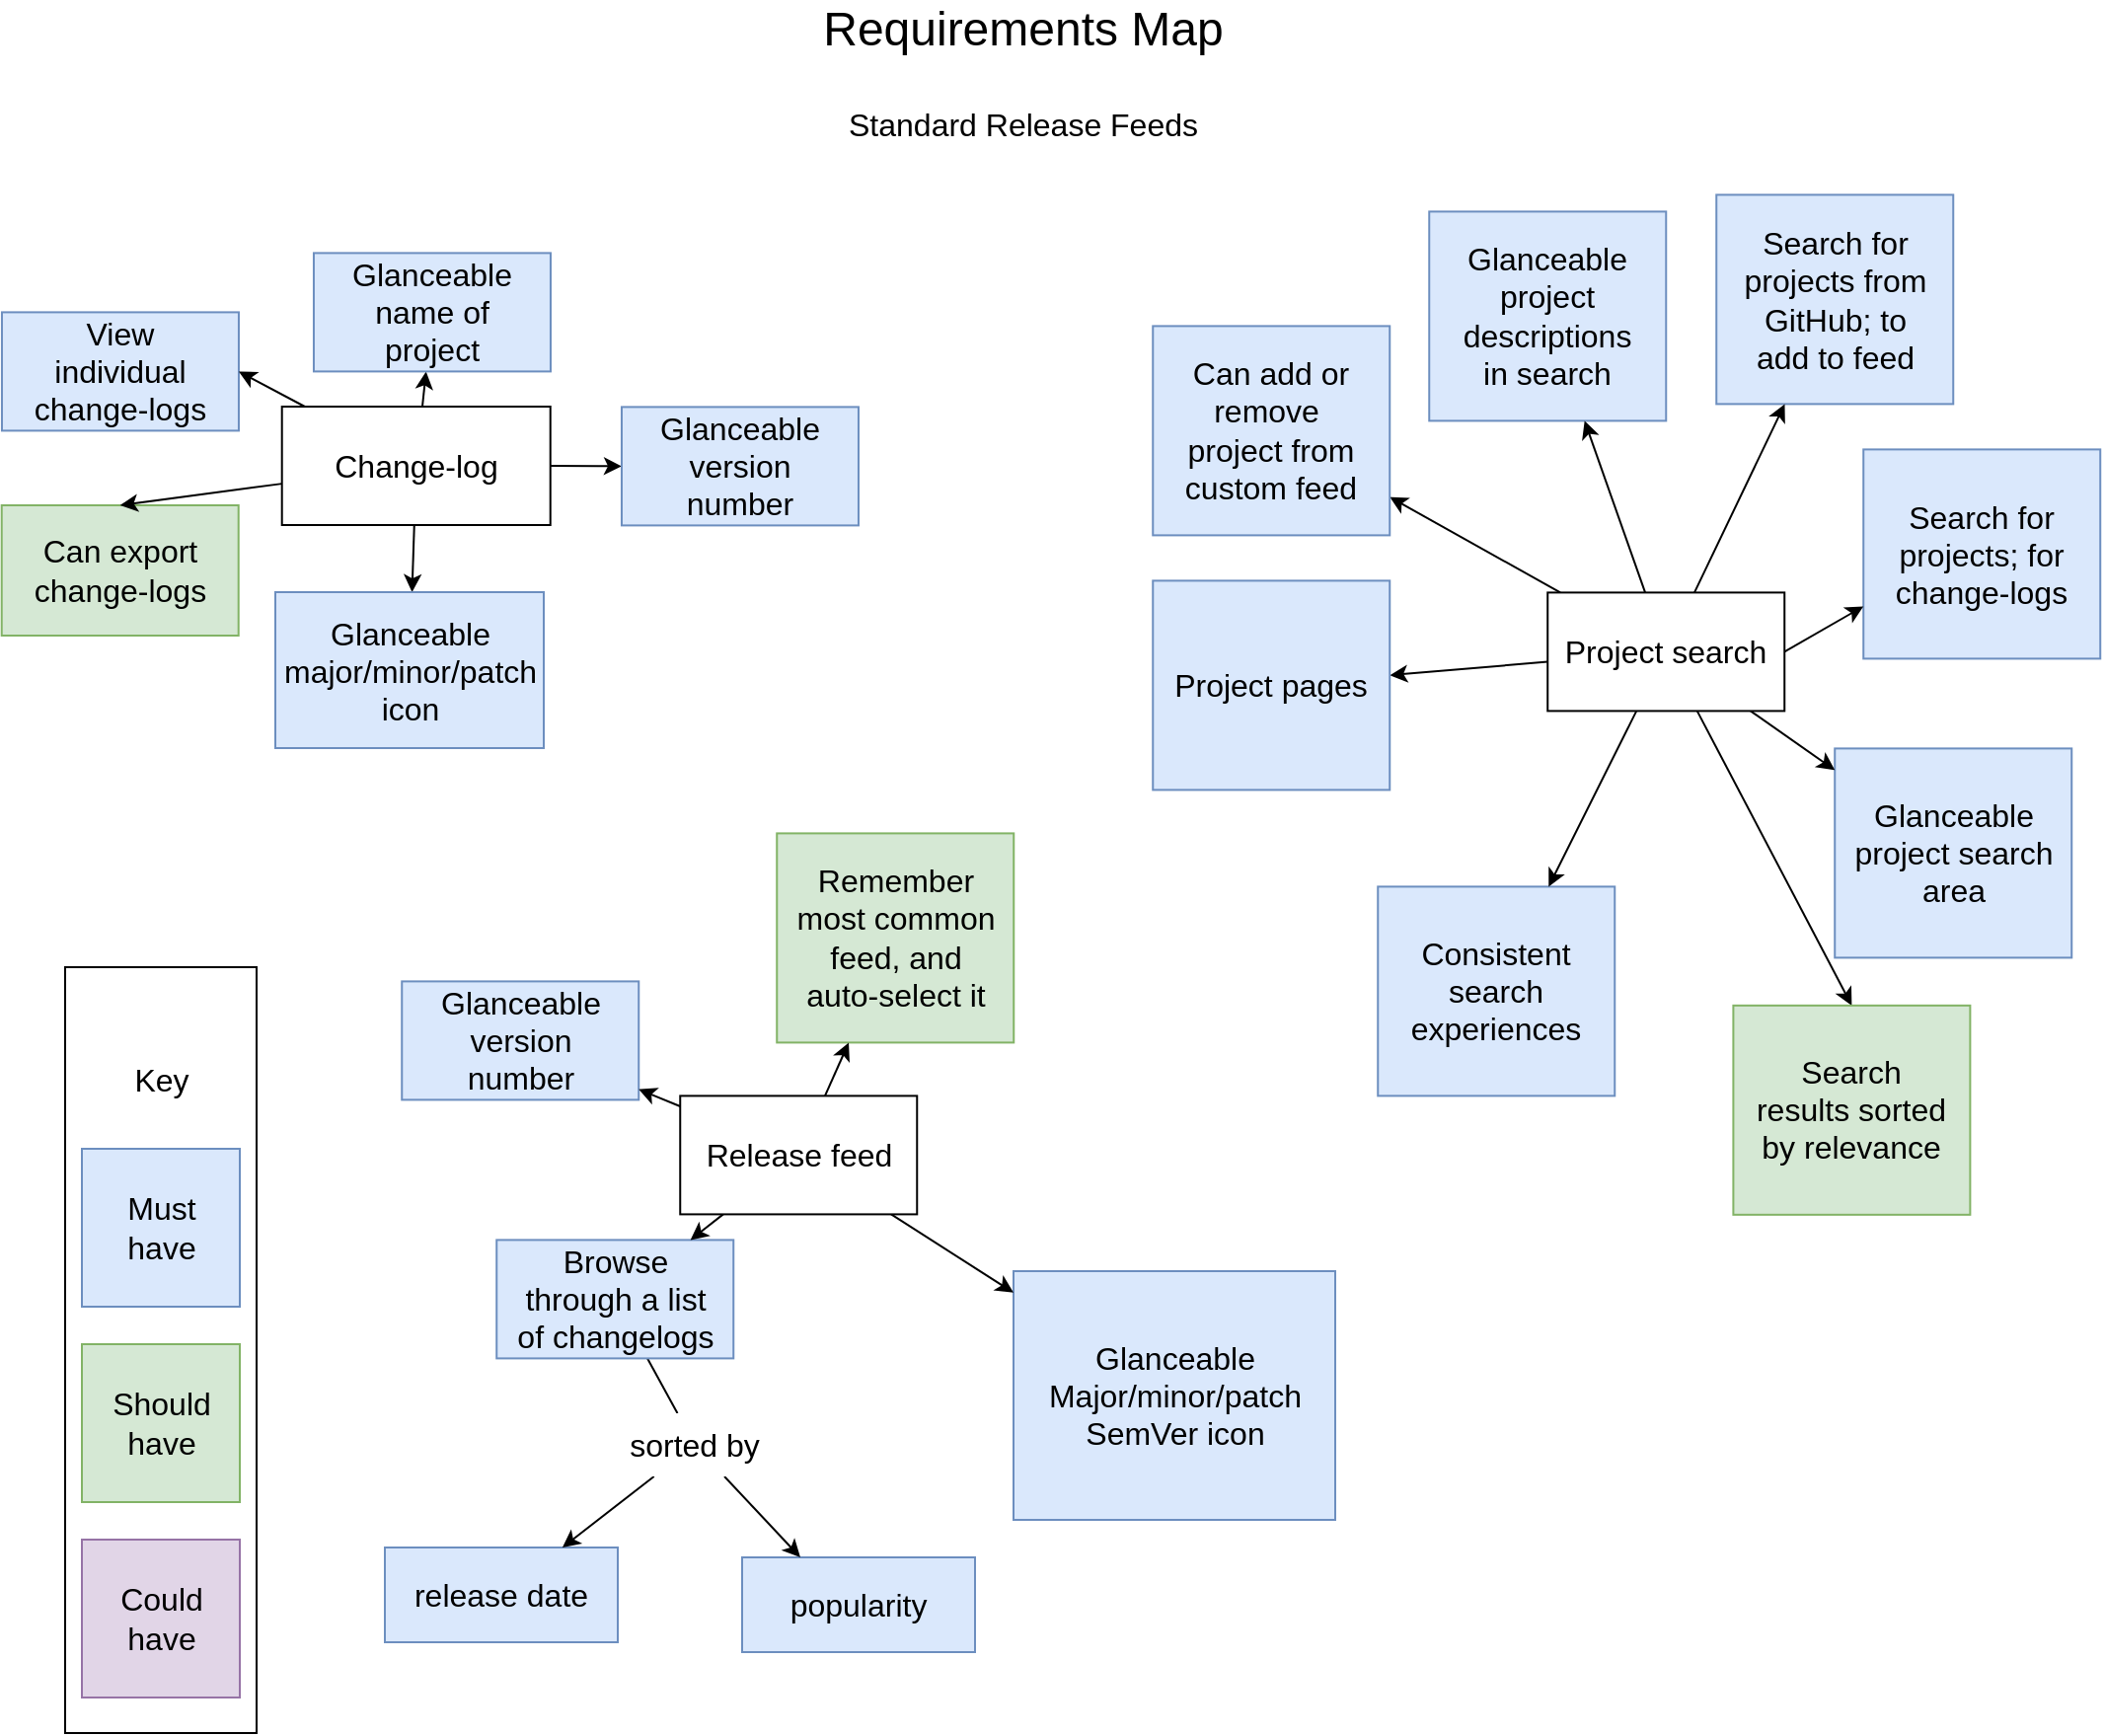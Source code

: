 <mxfile version="10.7.5" type="device"><diagram id="JNa-OlNJ0qSAEpUk4nU0" name="Page-1"><mxGraphModel dx="1394" dy="793" grid="0" gridSize="10" guides="1" tooltips="1" connect="1" arrows="1" fold="1" page="1" pageScale="1" pageWidth="1100" pageHeight="1100" math="0" shadow="0"><root><mxCell id="TikGv-RzV63eelibWdv8-0"/><mxCell id="TikGv-RzV63eelibWdv8-1" parent="TikGv-RzV63eelibWdv8-0"/><mxCell id="y2kAnm8hBjLRtrkn4l4g-5" style="edgeStyle=none;rounded=0;orthogonalLoop=1;jettySize=auto;html=1;fontSize=16;endArrow=none;endFill=0;" edge="1" parent="TikGv-RzV63eelibWdv8-1" source="dQTFR1FZ4rhJ_09M9znk-4" target="y2kAnm8hBjLRtrkn4l4g-4"><mxGeometry relative="1" as="geometry"/></mxCell><mxCell id="dQTFR1FZ4rhJ_09M9znk-4" value="Browse through a list of changelogs" style="rounded=0;whiteSpace=wrap;html=1;fontSize=16;fillColor=#dae8fc;strokeColor=#6c8ebf;spacing=10;" parent="TikGv-RzV63eelibWdv8-1" vertex="1"><mxGeometry x="275.625" y="687.2" width="120" height="60" as="geometry"/></mxCell><mxCell id="dQTFR1FZ4rhJ_09M9znk-5" value="Glanceable version number" style="rounded=0;whiteSpace=wrap;html=1;fontSize=16;fillColor=#dae8fc;strokeColor=#6c8ebf;spacing=10;" parent="TikGv-RzV63eelibWdv8-1" vertex="1"><mxGeometry x="227.625" y="556.2" width="120" height="60" as="geometry"/></mxCell><mxCell id="dQTFR1FZ4rhJ_09M9znk-26" value="Glanceable Major/minor/patch SemVer icon" style="rounded=0;whiteSpace=wrap;html=1;fontSize=16;fillColor=#dae8fc;strokeColor=#6c8ebf;spacing=10;" parent="TikGv-RzV63eelibWdv8-1" vertex="1"><mxGeometry x="537.5" y="703" width="163" height="126" as="geometry"/></mxCell><mxCell id="dQTFR1FZ4rhJ_09M9znk-29" value="Search for projects from GitHub; to add to feed" style="rounded=0;whiteSpace=wrap;html=1;fontSize=16;fillColor=#dae8fc;strokeColor=#6c8ebf;spacing=10;" parent="TikGv-RzV63eelibWdv8-1" vertex="1"><mxGeometry x="893.625" y="157.7" width="120" height="106" as="geometry"/></mxCell><mxCell id="dQTFR1FZ4rhJ_09M9znk-30" value="Glanceable project descriptions in search" style="rounded=0;whiteSpace=wrap;html=1;fontSize=16;fillColor=#dae8fc;strokeColor=#6c8ebf;spacing=10;" parent="TikGv-RzV63eelibWdv8-1" vertex="1"><mxGeometry x="748.125" y="166.2" width="120" height="106" as="geometry"/></mxCell><mxCell id="dQTFR1FZ4rhJ_09M9znk-33" value="Remember most common feed, and auto-select it" style="rounded=0;whiteSpace=wrap;html=1;fontSize=16;fillColor=#d5e8d4;strokeColor=#82b366;spacing=10;" parent="TikGv-RzV63eelibWdv8-1" vertex="1"><mxGeometry x="417.625" y="481.2" width="120" height="106" as="geometry"/></mxCell><mxCell id="dQTFR1FZ4rhJ_09M9znk-34" value="" style="rounded=0;whiteSpace=wrap;html=1;fontSize=16;" parent="TikGv-RzV63eelibWdv8-1" vertex="1"><mxGeometry x="57" y="549" width="97" height="388" as="geometry"/></mxCell><mxCell id="dQTFR1FZ4rhJ_09M9znk-35" value="Key" style="text;html=1;strokeColor=none;fillColor=none;align=center;verticalAlign=middle;whiteSpace=wrap;rounded=0;fontSize=16;" parent="TikGv-RzV63eelibWdv8-1" vertex="1"><mxGeometry x="85.5" y="596" width="40" height="20" as="geometry"/></mxCell><mxCell id="dQTFR1FZ4rhJ_09M9znk-36" value="Must have" style="whiteSpace=wrap;html=1;aspect=fixed;fontSize=16;spacing=10;fillColor=#dae8fc;strokeColor=#6c8ebf;" parent="TikGv-RzV63eelibWdv8-1" vertex="1"><mxGeometry x="65.5" y="641" width="80" height="80" as="geometry"/></mxCell><mxCell id="dQTFR1FZ4rhJ_09M9znk-37" value="Should have" style="whiteSpace=wrap;html=1;aspect=fixed;fontSize=16;spacing=10;fillColor=#d5e8d4;strokeColor=#82b366;" parent="TikGv-RzV63eelibWdv8-1" vertex="1"><mxGeometry x="65.5" y="740" width="80" height="80" as="geometry"/></mxCell><mxCell id="dQTFR1FZ4rhJ_09M9znk-38" value="Could have" style="whiteSpace=wrap;html=1;aspect=fixed;fontSize=16;spacing=10;fillColor=#e1d5e7;strokeColor=#9673a6;" parent="TikGv-RzV63eelibWdv8-1" vertex="1"><mxGeometry x="65.5" y="839" width="80" height="80" as="geometry"/></mxCell><mxCell id="dQTFR1FZ4rhJ_09M9znk-48" style="edgeStyle=orthogonalEdgeStyle;orthogonalLoop=1;jettySize=auto;html=1;fontSize=16;curved=1;noEdgeStyle=1;" parent="TikGv-RzV63eelibWdv8-1" source="dQTFR1FZ4rhJ_09M9znk-47" target="dQTFR1FZ4rhJ_09M9znk-26" edge="1"><mxGeometry relative="1" as="geometry"/></mxCell><mxCell id="dQTFR1FZ4rhJ_09M9znk-49" style="edgeStyle=orthogonalEdgeStyle;curved=1;orthogonalLoop=1;jettySize=auto;html=1;fontSize=16;noEdgeStyle=1;" parent="TikGv-RzV63eelibWdv8-1" source="dQTFR1FZ4rhJ_09M9znk-47" target="dQTFR1FZ4rhJ_09M9znk-4" edge="1"><mxGeometry relative="1" as="geometry"/></mxCell><mxCell id="dQTFR1FZ4rhJ_09M9znk-52" style="edgeStyle=orthogonalEdgeStyle;curved=1;orthogonalLoop=1;jettySize=auto;html=1;fontSize=16;noEdgeStyle=1;" parent="TikGv-RzV63eelibWdv8-1" source="dQTFR1FZ4rhJ_09M9znk-47" target="dQTFR1FZ4rhJ_09M9znk-5" edge="1"><mxGeometry relative="1" as="geometry"/></mxCell><mxCell id="dQTFR1FZ4rhJ_09M9znk-70" style="edgeStyle=orthogonalEdgeStyle;curved=1;orthogonalLoop=1;jettySize=auto;html=1;fontSize=16;noEdgeStyle=1;" parent="TikGv-RzV63eelibWdv8-1" source="dQTFR1FZ4rhJ_09M9znk-47" target="dQTFR1FZ4rhJ_09M9znk-33" edge="1"><mxGeometry relative="1" as="geometry"/></mxCell><mxCell id="dQTFR1FZ4rhJ_09M9znk-47" value="Release feed" style="rounded=0;whiteSpace=wrap;html=1;fontSize=16;" parent="TikGv-RzV63eelibWdv8-1" vertex="1"><mxGeometry x="368.625" y="614.2" width="120" height="60" as="geometry"/></mxCell><mxCell id="r2I2yiawGzEwdn-xYTf0-0" value="&lt;font style=&quot;font-size: 24px&quot;&gt;Requirements Map&lt;br&gt;&lt;/font&gt;" style="text;html=1;strokeColor=none;fillColor=none;align=center;verticalAlign=middle;whiteSpace=wrap;rounded=0;fontSize=16;" parent="TikGv-RzV63eelibWdv8-1" vertex="1"><mxGeometry x="411.5" y="64" width="261" height="20" as="geometry"/></mxCell><mxCell id="LK6mW5Wxdo1Edu61czFM-0" value="Search for projects; for change-logs" style="rounded=0;whiteSpace=wrap;html=1;fontSize=16;fillColor=#dae8fc;strokeColor=#6c8ebf;spacing=10;" parent="TikGv-RzV63eelibWdv8-1" vertex="1"><mxGeometry x="968.125" y="286.7" width="120" height="106" as="geometry"/></mxCell><mxCell id="LK6mW5Wxdo1Edu61czFM-1" value="Glanceable project search area" style="rounded=0;whiteSpace=wrap;html=1;fontSize=16;fillColor=#dae8fc;strokeColor=#6c8ebf;spacing=10;" parent="TikGv-RzV63eelibWdv8-1" vertex="1"><mxGeometry x="953.625" y="438.2" width="120" height="106" as="geometry"/></mxCell><mxCell id="LK6mW5Wxdo1Edu61czFM-2" value="Consistent search experiences" style="rounded=0;whiteSpace=wrap;html=1;fontSize=16;fillColor=#dae8fc;strokeColor=#6c8ebf;spacing=10;" parent="TikGv-RzV63eelibWdv8-1" vertex="1"><mxGeometry x="722.125" y="508.2" width="120" height="106" as="geometry"/></mxCell><mxCell id="LK6mW5Wxdo1Edu61czFM-5" style="orthogonalLoop=1;jettySize=auto;html=1;fontSize=16;strokeColor=#000000;entryX=0;entryY=0.75;entryDx=0;entryDy=0;exitX=1;exitY=0.5;exitDx=0;exitDy=0;" parent="TikGv-RzV63eelibWdv8-1" edge="1" target="LK6mW5Wxdo1Edu61czFM-0" source="LK6mW5Wxdo1Edu61czFM-4"><mxGeometry relative="1" as="geometry"><mxPoint x="953.625" y="396.5" as="sourcePoint"/><mxPoint x="1082.5" y="359.7" as="targetPoint"/></mxGeometry></mxCell><mxCell id="LK6mW5Wxdo1Edu61czFM-6" style="orthogonalLoop=1;jettySize=auto;html=1;fontSize=16;" parent="TikGv-RzV63eelibWdv8-1" source="LK6mW5Wxdo1Edu61czFM-4" target="LK6mW5Wxdo1Edu61czFM-1" edge="1"><mxGeometry relative="1" as="geometry"/></mxCell><mxCell id="LK6mW5Wxdo1Edu61czFM-7" style="orthogonalLoop=1;jettySize=auto;html=1;fontSize=16;" parent="TikGv-RzV63eelibWdv8-1" source="LK6mW5Wxdo1Edu61czFM-4" target="LK6mW5Wxdo1Edu61czFM-2" edge="1"><mxGeometry relative="1" as="geometry"/></mxCell><mxCell id="LK6mW5Wxdo1Edu61czFM-8" style="orthogonalLoop=1;jettySize=auto;html=1;fontSize=16;" parent="TikGv-RzV63eelibWdv8-1" source="LK6mW5Wxdo1Edu61czFM-4" target="dQTFR1FZ4rhJ_09M9znk-30" edge="1"><mxGeometry relative="1" as="geometry"/></mxCell><mxCell id="LK6mW5Wxdo1Edu61czFM-9" style="orthogonalLoop=1;jettySize=auto;html=1;fontSize=16;" parent="TikGv-RzV63eelibWdv8-1" source="LK6mW5Wxdo1Edu61czFM-4" target="dQTFR1FZ4rhJ_09M9znk-29" edge="1"><mxGeometry relative="1" as="geometry"/></mxCell><mxCell id="7m_j5-OXbnx8n-ehkVq4-8" style="orthogonalLoop=1;jettySize=auto;html=1;entryX=0.5;entryY=0;entryDx=0;entryDy=0;strokeColor=#000000;fontSize=16;" parent="TikGv-RzV63eelibWdv8-1" source="LK6mW5Wxdo1Edu61czFM-4" target="DgNOeqc8wpi6c9NE1aMI-2" edge="1"><mxGeometry relative="1" as="geometry"/></mxCell><mxCell id="V6rFVcOhrpGHAx4wwb0A-1" style="edgeStyle=none;rounded=0;orthogonalLoop=1;jettySize=auto;html=1;fontSize=16;" edge="1" parent="TikGv-RzV63eelibWdv8-1" source="LK6mW5Wxdo1Edu61czFM-4" target="V6rFVcOhrpGHAx4wwb0A-0"><mxGeometry relative="1" as="geometry"/></mxCell><mxCell id="V6rFVcOhrpGHAx4wwb0A-3" style="edgeStyle=none;rounded=0;orthogonalLoop=1;jettySize=auto;html=1;fontSize=16;" edge="1" parent="TikGv-RzV63eelibWdv8-1" source="LK6mW5Wxdo1Edu61czFM-4" target="V6rFVcOhrpGHAx4wwb0A-2"><mxGeometry relative="1" as="geometry"/></mxCell><mxCell id="LK6mW5Wxdo1Edu61czFM-4" value="Project search" style="rounded=0;whiteSpace=wrap;html=1;fontSize=16;" parent="TikGv-RzV63eelibWdv8-1" vertex="1"><mxGeometry x="808.125" y="359.2" width="120" height="60" as="geometry"/></mxCell><mxCell id="DgNOeqc8wpi6c9NE1aMI-2" value="Search results sorted by relevance" style="rounded=0;whiteSpace=wrap;html=1;fontSize=16;fillColor=#d5e8d4;strokeColor=#82b366;spacing=10;" parent="TikGv-RzV63eelibWdv8-1" vertex="1"><mxGeometry x="902.196" y="568.414" width="120" height="106" as="geometry"/></mxCell><mxCell id="DgNOeqc8wpi6c9NE1aMI-3" value="Can export change-logs" style="rounded=0;whiteSpace=wrap;html=1;fontSize=16;fillColor=#d5e8d4;strokeColor=#82b366;spacing=10;" parent="TikGv-RzV63eelibWdv8-1" vertex="1"><mxGeometry x="24.857" y="315" width="120" height="66" as="geometry"/></mxCell><mxCell id="DgNOeqc8wpi6c9NE1aMI-4" value="View individual change-logs" style="rounded=0;whiteSpace=wrap;html=1;fontSize=16;fillColor=#dae8fc;strokeColor=#6c8ebf;spacing=10;" parent="TikGv-RzV63eelibWdv8-1" vertex="1"><mxGeometry x="24.982" y="217.2" width="120" height="60" as="geometry"/></mxCell><mxCell id="7m_j5-OXbnx8n-ehkVq4-6" style="orthogonalLoop=1;jettySize=auto;html=1;entryX=0.5;entryY=0;entryDx=0;entryDy=0;strokeColor=#000000;fontSize=16;" parent="TikGv-RzV63eelibWdv8-1" source="7m_j5-OXbnx8n-ehkVq4-0" target="DgNOeqc8wpi6c9NE1aMI-3" edge="1"><mxGeometry relative="1" as="geometry"/></mxCell><mxCell id="7m_j5-OXbnx8n-ehkVq4-7" style="orthogonalLoop=1;jettySize=auto;html=1;entryX=1;entryY=0.5;entryDx=0;entryDy=0;strokeColor=#000000;fontSize=16;" parent="TikGv-RzV63eelibWdv8-1" source="7m_j5-OXbnx8n-ehkVq4-0" target="DgNOeqc8wpi6c9NE1aMI-4" edge="1"><mxGeometry relative="1" as="geometry"/></mxCell><mxCell id="7m_j5-OXbnx8n-ehkVq4-10" style="orthogonalLoop=1;jettySize=auto;html=1;strokeColor=#000000;fontSize=16;" parent="TikGv-RzV63eelibWdv8-1" source="7m_j5-OXbnx8n-ehkVq4-0" target="7m_j5-OXbnx8n-ehkVq4-9" edge="1"><mxGeometry relative="1" as="geometry"/></mxCell><mxCell id="5y-CPpBNP427kCnFTpV--1" style="edgeStyle=orthogonalEdgeStyle;curved=1;orthogonalLoop=1;jettySize=auto;html=1;strokeColor=#000000;fontSize=16;" parent="TikGv-RzV63eelibWdv8-1" source="7m_j5-OXbnx8n-ehkVq4-0" target="5y-CPpBNP427kCnFTpV--0" edge="1"><mxGeometry relative="1" as="geometry"/></mxCell><mxCell id="DZzxQY6FyMkdFpBj25Fk-0" style="orthogonalLoop=1;jettySize=auto;html=1;strokeColor=#000000;fontSize=16;" parent="TikGv-RzV63eelibWdv8-1" source="7m_j5-OXbnx8n-ehkVq4-0" target="5y-CPpBNP427kCnFTpV--2" edge="1"><mxGeometry relative="1" as="geometry"/></mxCell><mxCell id="7m_j5-OXbnx8n-ehkVq4-0" value="Change-log" style="rounded=0;whiteSpace=wrap;html=1;fontSize=16;" parent="TikGv-RzV63eelibWdv8-1" vertex="1"><mxGeometry x="166.857" y="265" width="136" height="60" as="geometry"/></mxCell><mxCell id="7m_j5-OXbnx8n-ehkVq4-9" value="Glanceable name of project" style="rounded=0;whiteSpace=wrap;html=1;fontSize=16;fillColor=#dae8fc;strokeColor=#6c8ebf;spacing=10;" parent="TikGv-RzV63eelibWdv8-1" vertex="1"><mxGeometry x="182.982" y="187.2" width="120" height="60" as="geometry"/></mxCell><mxCell id="5y-CPpBNP427kCnFTpV--0" value="Glanceable version number" style="rounded=0;whiteSpace=wrap;html=1;fontSize=16;fillColor=#dae8fc;strokeColor=#6c8ebf;spacing=10;" parent="TikGv-RzV63eelibWdv8-1" vertex="1"><mxGeometry x="338.982" y="265.2" width="120" height="60" as="geometry"/></mxCell><mxCell id="5y-CPpBNP427kCnFTpV--2" value="Glanceable major/minor/patch icon" style="rounded=0;whiteSpace=wrap;html=1;fontSize=16;fillColor=#dae8fc;strokeColor=#6c8ebf;spacing=10;" parent="TikGv-RzV63eelibWdv8-1" vertex="1"><mxGeometry x="163.5" y="359" width="136" height="79" as="geometry"/></mxCell><mxCell id="K0w0Qpcvwqx0QizV3T4Y-0" value="Standard Release Feeds" style="text;html=1;strokeColor=none;fillColor=none;align=center;verticalAlign=middle;whiteSpace=wrap;rounded=0;fontSize=16;" parent="TikGv-RzV63eelibWdv8-1" vertex="1"><mxGeometry x="411.5" y="112" width="261" height="20" as="geometry"/></mxCell><mxCell id="y2kAnm8hBjLRtrkn4l4g-0" value="release date" style="rounded=0;whiteSpace=wrap;html=1;fontSize=16;fillColor=#dae8fc;strokeColor=#6c8ebf;spacing=10;" vertex="1" parent="TikGv-RzV63eelibWdv8-1"><mxGeometry x="219" y="843" width="118" height="48" as="geometry"/></mxCell><mxCell id="y2kAnm8hBjLRtrkn4l4g-1" value="popularity" style="rounded=0;whiteSpace=wrap;html=1;fontSize=16;fillColor=#dae8fc;strokeColor=#6c8ebf;spacing=10;" vertex="1" parent="TikGv-RzV63eelibWdv8-1"><mxGeometry x="400" y="848" width="118" height="48" as="geometry"/></mxCell><mxCell id="y2kAnm8hBjLRtrkn4l4g-6" style="edgeStyle=none;rounded=0;orthogonalLoop=1;jettySize=auto;html=1;fontSize=16;" edge="1" parent="TikGv-RzV63eelibWdv8-1" source="y2kAnm8hBjLRtrkn4l4g-4" target="y2kAnm8hBjLRtrkn4l4g-0"><mxGeometry relative="1" as="geometry"/></mxCell><mxCell id="y2kAnm8hBjLRtrkn4l4g-7" style="edgeStyle=none;rounded=0;orthogonalLoop=1;jettySize=auto;html=1;entryX=0.25;entryY=0;entryDx=0;entryDy=0;fontSize=16;" edge="1" parent="TikGv-RzV63eelibWdv8-1" source="y2kAnm8hBjLRtrkn4l4g-4" target="y2kAnm8hBjLRtrkn4l4g-1"><mxGeometry relative="1" as="geometry"/></mxCell><mxCell id="y2kAnm8hBjLRtrkn4l4g-4" value="sorted by" style="rounded=0;whiteSpace=wrap;html=1;fontSize=16;strokeColor=none;" vertex="1" parent="TikGv-RzV63eelibWdv8-1"><mxGeometry x="332" y="775" width="88" height="32" as="geometry"/></mxCell><mxCell id="V6rFVcOhrpGHAx4wwb0A-0" value="Can add or remove&amp;nbsp; project from custom feed" style="rounded=0;whiteSpace=wrap;html=1;fontSize=16;fillColor=#dae8fc;strokeColor=#6c8ebf;spacing=10;" vertex="1" parent="TikGv-RzV63eelibWdv8-1"><mxGeometry x="608.125" y="224.2" width="120" height="106" as="geometry"/></mxCell><mxCell id="V6rFVcOhrpGHAx4wwb0A-2" value="Project pages" style="rounded=0;whiteSpace=wrap;html=1;fontSize=16;fillColor=#dae8fc;strokeColor=#6c8ebf;spacing=10;" vertex="1" parent="TikGv-RzV63eelibWdv8-1"><mxGeometry x="608.125" y="353.2" width="120" height="106" as="geometry"/></mxCell></root></mxGraphModel></diagram><diagram id="G3Hi-Fw2T7jtCNb4qYWG" name="Page-2"><mxGraphModel dx="1991" dy="1133" grid="0" gridSize="10" guides="1" tooltips="1" connect="1" arrows="1" fold="1" page="1" pageScale="1" pageWidth="1100" pageHeight="1100" math="0" shadow="0"><root><mxCell id="PjRwMH9yWBFmyU6JCsmV-0"/><mxCell id="PjRwMH9yWBFmyU6JCsmV-1" parent="PjRwMH9yWBFmyU6JCsmV-0"/><mxCell id="PjRwMH9yWBFmyU6JCsmV-5" value="&lt;div&gt;Create/edit custom release feed&lt;/div&gt;" style="rounded=0;whiteSpace=wrap;html=1;fontSize=16;fillColor=#dae8fc;strokeColor=#6c8ebf;spacing=10;" vertex="1" parent="PjRwMH9yWBFmyU6JCsmV-1"><mxGeometry x="357.625" y="385.7" width="120" height="106" as="geometry"/></mxCell><mxCell id="PjRwMH9yWBFmyU6JCsmV-8" value="Glanceable create/edit feed affordance(s)" style="rounded=0;whiteSpace=wrap;html=1;fontSize=16;fillColor=#dae8fc;strokeColor=#6c8ebf;spacing=10;" vertex="1" parent="PjRwMH9yWBFmyU6JCsmV-1"><mxGeometry x="651.625" y="351.2" width="120" height="106" as="geometry"/></mxCell><mxCell id="PjRwMH9yWBFmyU6JCsmV-10" value="" style="rounded=0;whiteSpace=wrap;html=1;fontSize=16;" vertex="1" parent="PjRwMH9yWBFmyU6JCsmV-1"><mxGeometry x="67" y="559" width="97" height="388" as="geometry"/></mxCell><mxCell id="PjRwMH9yWBFmyU6JCsmV-11" value="Key" style="text;html=1;strokeColor=none;fillColor=none;align=center;verticalAlign=middle;whiteSpace=wrap;rounded=0;fontSize=16;" vertex="1" parent="PjRwMH9yWBFmyU6JCsmV-1"><mxGeometry x="95.5" y="606" width="40" height="20" as="geometry"/></mxCell><mxCell id="PjRwMH9yWBFmyU6JCsmV-12" value="Must have" style="whiteSpace=wrap;html=1;aspect=fixed;fontSize=16;spacing=10;fillColor=#dae8fc;strokeColor=#6c8ebf;" vertex="1" parent="PjRwMH9yWBFmyU6JCsmV-1"><mxGeometry x="75.5" y="651" width="80" height="80" as="geometry"/></mxCell><mxCell id="PjRwMH9yWBFmyU6JCsmV-13" value="Should have" style="whiteSpace=wrap;html=1;aspect=fixed;fontSize=16;spacing=10;fillColor=#d5e8d4;strokeColor=#82b366;" vertex="1" parent="PjRwMH9yWBFmyU6JCsmV-1"><mxGeometry x="75.5" y="750" width="80" height="80" as="geometry"/></mxCell><mxCell id="PjRwMH9yWBFmyU6JCsmV-14" value="Could have" style="whiteSpace=wrap;html=1;aspect=fixed;fontSize=16;spacing=10;fillColor=#e1d5e7;strokeColor=#9673a6;" vertex="1" parent="PjRwMH9yWBFmyU6JCsmV-1"><mxGeometry x="75.5" y="849" width="80" height="80" as="geometry"/></mxCell><mxCell id="PjRwMH9yWBFmyU6JCsmV-15" value="Can make custom feeds public" style="rounded=0;whiteSpace=wrap;html=1;fontSize=16;fillColor=#d5e8d4;strokeColor=#82b366;spacing=10;" vertex="1" parent="PjRwMH9yWBFmyU6JCsmV-1"><mxGeometry x="564.625" y="661.2" width="120" height="106" as="geometry"/></mxCell><mxCell id="PjRwMH9yWBFmyU6JCsmV-24" style="orthogonalLoop=1;jettySize=auto;html=1;fontSize=16;" edge="1" source="PjRwMH9yWBFmyU6JCsmV-30" target="PjRwMH9yWBFmyU6JCsmV-8" parent="PjRwMH9yWBFmyU6JCsmV-1"><mxGeometry relative="1" as="geometry"/></mxCell><mxCell id="PjRwMH9yWBFmyU6JCsmV-25" style="orthogonalLoop=1;jettySize=auto;html=1;fontSize=16;" edge="1" source="PjRwMH9yWBFmyU6JCsmV-30" target="PjRwMH9yWBFmyU6JCsmV-59" parent="PjRwMH9yWBFmyU6JCsmV-1"><mxGeometry relative="1" as="geometry"/></mxCell><mxCell id="PjRwMH9yWBFmyU6JCsmV-26" style="orthogonalLoop=1;jettySize=auto;html=1;fontSize=16;" edge="1" source="PjRwMH9yWBFmyU6JCsmV-30" target="PjRwMH9yWBFmyU6JCsmV-5" parent="PjRwMH9yWBFmyU6JCsmV-1"><mxGeometry relative="1" as="geometry"/></mxCell><mxCell id="PjRwMH9yWBFmyU6JCsmV-27" style="orthogonalLoop=1;jettySize=auto;html=1;fontSize=16;" edge="1" source="PjRwMH9yWBFmyU6JCsmV-30" target="PjRwMH9yWBFmyU6JCsmV-15" parent="PjRwMH9yWBFmyU6JCsmV-1"><mxGeometry relative="1" as="geometry"/></mxCell><mxCell id="PjRwMH9yWBFmyU6JCsmV-28" style="orthogonalLoop=1;jettySize=auto;html=1;fontSize=16;entryX=0.407;entryY=0.998;entryDx=0;entryDy=0;entryPerimeter=0;" edge="1" source="PjRwMH9yWBFmyU6JCsmV-30" target="PjRwMH9yWBFmyU6JCsmV-61" parent="PjRwMH9yWBFmyU6JCsmV-1"><mxGeometry relative="1" as="geometry"><mxPoint x="408.5" y="399.5" as="targetPoint"/></mxGeometry></mxCell><mxCell id="PjRwMH9yWBFmyU6JCsmV-29" style="orthogonalLoop=1;jettySize=auto;html=1;fontSize=16;" edge="1" source="PjRwMH9yWBFmyU6JCsmV-30" target="PjRwMH9yWBFmyU6JCsmV-60" parent="PjRwMH9yWBFmyU6JCsmV-1"><mxGeometry relative="1" as="geometry"/></mxCell><mxCell id="PjRwMH9yWBFmyU6JCsmV-30" value="Custom Release Feeds" style="rounded=0;whiteSpace=wrap;html=1;fontSize=16;" vertex="1" parent="PjRwMH9yWBFmyU6JCsmV-1"><mxGeometry x="471.625" y="571.7" width="120" height="60" as="geometry"/></mxCell><mxCell id="PjRwMH9yWBFmyU6JCsmV-36" value="&lt;font style=&quot;font-size: 24px&quot;&gt;Requirements Map&lt;br&gt;&lt;/font&gt;" style="text;html=1;strokeColor=none;fillColor=none;align=center;verticalAlign=middle;whiteSpace=wrap;rounded=0;fontSize=16;" vertex="1" parent="PjRwMH9yWBFmyU6JCsmV-1"><mxGeometry x="421.5" y="74" width="261" height="20" as="geometry"/></mxCell><mxCell id="PjRwMH9yWBFmyU6JCsmV-59" value="Auto-saving feed modifications " style="rounded=0;whiteSpace=wrap;html=1;fontSize=16;fillColor=#dae8fc;strokeColor=#6c8ebf;spacing=10;" vertex="1" parent="PjRwMH9yWBFmyU6JCsmV-1"><mxGeometry x="638.625" y="495.7" width="120" height="106" as="geometry"/></mxCell><mxCell id="PjRwMH9yWBFmyU6JCsmV-60" value="Can import project lists from package files (such as package.json)" style="rounded=0;whiteSpace=wrap;html=1;fontSize=16;fillColor=#d5e8d4;strokeColor=#82b366;spacing=10;" vertex="1" parent="PjRwMH9yWBFmyU6JCsmV-1"><mxGeometry x="327.625" y="506.2" width="120" height="130" as="geometry"/></mxCell><mxCell id="PjRwMH9yWBFmyU6JCsmV-61" value="Sharable custom feeds" style="rounded=0;whiteSpace=wrap;html=1;fontSize=16;fillColor=#d5e8d4;strokeColor=#82b366;spacing=10;" vertex="1" parent="PjRwMH9yWBFmyU6JCsmV-1"><mxGeometry x="504.625" y="438.7" width="120" height="106" as="geometry"/></mxCell><mxCell id="PjRwMH9yWBFmyU6JCsmV-63" value="Custom Release Feeds" style="text;html=1;strokeColor=none;fillColor=none;align=center;verticalAlign=middle;whiteSpace=wrap;rounded=0;fontSize=16;" vertex="1" parent="PjRwMH9yWBFmyU6JCsmV-1"><mxGeometry x="421.5" y="122" width="261" height="20" as="geometry"/></mxCell></root></mxGraphModel></diagram><diagram id="_RG0W4e8Ozn3D7GTRCS3" name="Page-3"><mxGraphModel dx="1991" dy="1133" grid="0" gridSize="10" guides="1" tooltips="1" connect="1" arrows="1" fold="1" page="1" pageScale="1" pageWidth="1100" pageHeight="1100" math="0" shadow="0"><root><mxCell id="fyyC10kq0JDexkg-B6rE-0"/><mxCell id="fyyC10kq0JDexkg-B6rE-1" parent="fyyC10kq0JDexkg-B6rE-0"/><mxCell id="2CUx7Z_8vnjQKTfmdlZX-9" value="" style="rounded=0;whiteSpace=wrap;html=1;fontSize=16;" parent="fyyC10kq0JDexkg-B6rE-1" vertex="1"><mxGeometry x="67" y="559" width="97" height="388" as="geometry"/></mxCell><mxCell id="2CUx7Z_8vnjQKTfmdlZX-10" value="Key" style="text;html=1;strokeColor=none;fillColor=none;align=center;verticalAlign=middle;whiteSpace=wrap;rounded=0;fontSize=16;" parent="fyyC10kq0JDexkg-B6rE-1" vertex="1"><mxGeometry x="95.5" y="606" width="40" height="20" as="geometry"/></mxCell><mxCell id="2CUx7Z_8vnjQKTfmdlZX-11" value="Must have" style="whiteSpace=wrap;html=1;aspect=fixed;fontSize=16;spacing=10;fillColor=#dae8fc;strokeColor=#6c8ebf;" parent="fyyC10kq0JDexkg-B6rE-1" vertex="1"><mxGeometry x="75.5" y="651" width="80" height="80" as="geometry"/></mxCell><mxCell id="2CUx7Z_8vnjQKTfmdlZX-12" value="Should have" style="whiteSpace=wrap;html=1;aspect=fixed;fontSize=16;spacing=10;fillColor=#d5e8d4;strokeColor=#82b366;" parent="fyyC10kq0JDexkg-B6rE-1" vertex="1"><mxGeometry x="75.5" y="750" width="80" height="80" as="geometry"/></mxCell><mxCell id="2CUx7Z_8vnjQKTfmdlZX-13" value="Could have" style="whiteSpace=wrap;html=1;aspect=fixed;fontSize=16;spacing=10;fillColor=#e1d5e7;strokeColor=#9673a6;" parent="fyyC10kq0JDexkg-B6rE-1" vertex="1"><mxGeometry x="75.5" y="849" width="80" height="80" as="geometry"/></mxCell><mxCell id="2CUx7Z_8vnjQKTfmdlZX-36" value="&lt;font style=&quot;font-size: 24px&quot;&gt;Requirements Map&lt;br&gt;&lt;/font&gt;" style="text;html=1;strokeColor=none;fillColor=none;align=center;verticalAlign=middle;whiteSpace=wrap;rounded=0;fontSize=16;" parent="fyyC10kq0JDexkg-B6rE-1" vertex="1"><mxGeometry x="421.5" y="74" width="261" height="20" as="geometry"/></mxCell><mxCell id="2CUx7Z_8vnjQKTfmdlZX-63" value="Can sign-in" style="rounded=0;whiteSpace=wrap;html=1;fontSize=16;fillColor=#dae8fc;strokeColor=#6c8ebf;spacing=10;" parent="fyyC10kq0JDexkg-B6rE-1" vertex="1"><mxGeometry x="104.125" y="216.2" width="120" height="106" as="geometry"/></mxCell><mxCell id="2CUx7Z_8vnjQKTfmdlZX-64" value="Can sign-out" style="rounded=0;whiteSpace=wrap;html=1;fontSize=16;fillColor=#dae8fc;strokeColor=#6c8ebf;spacing=10;" parent="fyyC10kq0JDexkg-B6rE-1" vertex="1"><mxGeometry x="312.125" y="168.7" width="120" height="106" as="geometry"/></mxCell><mxCell id="2CUx7Z_8vnjQKTfmdlZX-65" value="Site remembers sign-in (cookie, token, etc.)" style="rounded=0;whiteSpace=wrap;html=1;fontSize=16;fillColor=#dae8fc;strokeColor=#6c8ebf;spacing=10;" parent="fyyC10kq0JDexkg-B6rE-1" vertex="1"><mxGeometry x="75.625" y="374.7" width="120" height="106" as="geometry"/></mxCell><mxCell id="2CUx7Z_8vnjQKTfmdlZX-67" style="rounded=0;orthogonalLoop=1;jettySize=auto;html=1;" parent="fyyC10kq0JDexkg-B6rE-1" source="2CUx7Z_8vnjQKTfmdlZX-66" target="2CUx7Z_8vnjQKTfmdlZX-63" edge="1"><mxGeometry relative="1" as="geometry"/></mxCell><mxCell id="2CUx7Z_8vnjQKTfmdlZX-68" style="edgeStyle=none;rounded=0;orthogonalLoop=1;jettySize=auto;html=1;" parent="fyyC10kq0JDexkg-B6rE-1" source="2CUx7Z_8vnjQKTfmdlZX-66" target="2CUx7Z_8vnjQKTfmdlZX-64" edge="1"><mxGeometry relative="1" as="geometry"/></mxCell><mxCell id="2CUx7Z_8vnjQKTfmdlZX-69" style="edgeStyle=none;rounded=0;orthogonalLoop=1;jettySize=auto;html=1;" parent="fyyC10kq0JDexkg-B6rE-1" source="2CUx7Z_8vnjQKTfmdlZX-66" target="2CUx7Z_8vnjQKTfmdlZX-65" edge="1"><mxGeometry relative="1" as="geometry"><mxPoint x="144.125" y="395.762" as="targetPoint"/></mxGeometry></mxCell><mxCell id="1FvG-uBImq3TdCi4kX8r-51" style="edgeStyle=none;rounded=0;orthogonalLoop=1;jettySize=auto;html=1;endArrow=classic;endFill=1;fontSize=16;" parent="fyyC10kq0JDexkg-B6rE-1" source="2CUx7Z_8vnjQKTfmdlZX-66" target="1FvG-uBImq3TdCi4kX8r-50" edge="1"><mxGeometry relative="1" as="geometry"/></mxCell><mxCell id="2CUx7Z_8vnjQKTfmdlZX-66" value="Sign-in/Sign-out" style="rounded=0;whiteSpace=wrap;html=1;fontSize=16;" parent="fyyC10kq0JDexkg-B6rE-1" vertex="1"><mxGeometry x="243.125" y="322.2" width="120" height="60" as="geometry"/></mxCell><mxCell id="1FvG-uBImq3TdCi4kX8r-6" style="edgeStyle=none;rounded=0;orthogonalLoop=1;jettySize=auto;html=1;" parent="fyyC10kq0JDexkg-B6rE-1" source="1FvG-uBImq3TdCi4kX8r-1" target="1FvG-uBImq3TdCi4kX8r-5" edge="1"><mxGeometry relative="1" as="geometry"/></mxCell><mxCell id="1FvG-uBImq3TdCi4kX8r-49" style="edgeStyle=none;rounded=0;orthogonalLoop=1;jettySize=auto;html=1;endArrow=classic;endFill=1;fontSize=16;" parent="fyyC10kq0JDexkg-B6rE-1" source="1FvG-uBImq3TdCi4kX8r-1" target="1FvG-uBImq3TdCi4kX8r-48" edge="1"><mxGeometry relative="1" as="geometry"/></mxCell><mxCell id="Fee7P3tklIsGTedac4fA-1" style="edgeStyle=none;rounded=0;orthogonalLoop=1;jettySize=auto;html=1;endArrow=classic;endFill=1;fontSize=16;" parent="fyyC10kq0JDexkg-B6rE-1" source="1FvG-uBImq3TdCi4kX8r-1" target="Fee7P3tklIsGTedac4fA-0" edge="1"><mxGeometry relative="1" as="geometry"/></mxCell><mxCell id="Fee7P3tklIsGTedac4fA-3" style="edgeStyle=none;rounded=0;orthogonalLoop=1;jettySize=auto;html=1;endArrow=classic;endFill=1;fontSize=16;" parent="fyyC10kq0JDexkg-B6rE-1" source="1FvG-uBImq3TdCi4kX8r-1" target="Fee7P3tklIsGTedac4fA-2" edge="1"><mxGeometry relative="1" as="geometry"/></mxCell><mxCell id="Fee7P3tklIsGTedac4fA-5" style="edgeStyle=none;rounded=0;orthogonalLoop=1;jettySize=auto;html=1;endArrow=classic;endFill=1;fontSize=16;" parent="fyyC10kq0JDexkg-B6rE-1" source="1FvG-uBImq3TdCi4kX8r-1" target="Fee7P3tklIsGTedac4fA-4" edge="1"><mxGeometry relative="1" as="geometry"/></mxCell><mxCell id="Fee7P3tklIsGTedac4fA-7" style="edgeStyle=none;rounded=0;orthogonalLoop=1;jettySize=auto;html=1;endArrow=classic;endFill=1;fontSize=16;" parent="fyyC10kq0JDexkg-B6rE-1" source="1FvG-uBImq3TdCi4kX8r-1" target="Fee7P3tklIsGTedac4fA-6" edge="1"><mxGeometry relative="1" as="geometry"/></mxCell><mxCell id="Fee7P3tklIsGTedac4fA-9" style="edgeStyle=none;rounded=0;orthogonalLoop=1;jettySize=auto;html=1;endArrow=classic;endFill=1;fontSize=16;" parent="fyyC10kq0JDexkg-B6rE-1" source="1FvG-uBImq3TdCi4kX8r-1" target="Fee7P3tklIsGTedac4fA-8" edge="1"><mxGeometry relative="1" as="geometry"/></mxCell><mxCell id="1FvG-uBImq3TdCi4kX8r-1" value="Account creation" style="rounded=0;whiteSpace=wrap;html=1;fontSize=16;" parent="fyyC10kq0JDexkg-B6rE-1" vertex="1"><mxGeometry x="455.125" y="643.2" width="120" height="60" as="geometry"/></mxCell><mxCell id="1FvG-uBImq3TdCi4kX8r-5" value="Create account" style="rounded=0;whiteSpace=wrap;html=1;fontSize=16;fillColor=#dae8fc;strokeColor=#6c8ebf;spacing=10;" parent="fyyC10kq0JDexkg-B6rE-1" vertex="1"><mxGeometry x="575" y="520" width="120" height="106" as="geometry"/></mxCell><mxCell id="1FvG-uBImq3TdCi4kX8r-48" value="Create account using third-party services (Google, Facebook)" style="rounded=0;whiteSpace=wrap;html=1;fontSize=16;fillColor=#e1d5e7;strokeColor=#9673a6;spacing=10;" parent="fyyC10kq0JDexkg-B6rE-1" vertex="1"><mxGeometry x="291" y="545" width="141" height="152" as="geometry"/></mxCell><mxCell id="1FvG-uBImq3TdCi4kX8r-50" value="Sign-in using third-party services (Google, Facebook)" style="rounded=0;whiteSpace=wrap;html=1;fontSize=16;fillColor=#e1d5e7;strokeColor=#9673a6;spacing=10;" parent="fyyC10kq0JDexkg-B6rE-1" vertex="1"><mxGeometry x="402" y="298.5" width="141" height="152" as="geometry"/></mxCell><mxCell id="uQJ1Lit8QQLncZv9tEA3-0" value="Account creation and sign-in/out" style="text;html=1;strokeColor=none;fillColor=none;align=center;verticalAlign=middle;whiteSpace=wrap;rounded=0;fontSize=16;" parent="fyyC10kq0JDexkg-B6rE-1" vertex="1"><mxGeometry x="432" y="104" width="261" height="36" as="geometry"/></mxCell><mxCell id="Fee7P3tklIsGTedac4fA-0" value="Can use email for user name" style="rounded=0;whiteSpace=wrap;html=1;fontSize=16;fillColor=#dae8fc;strokeColor=#6c8ebf;spacing=10;" parent="fyyC10kq0JDexkg-B6rE-1" vertex="1"><mxGeometry x="695" y="651" width="120" height="106" as="geometry"/></mxCell><mxCell id="Fee7P3tklIsGTedac4fA-2" value="Password guidelines are provided" style="rounded=0;whiteSpace=wrap;html=1;fontSize=16;fillColor=#dae8fc;strokeColor=#6c8ebf;spacing=10;" parent="fyyC10kq0JDexkg-B6rE-1" vertex="1"><mxGeometry x="661.5" y="771" width="120" height="106" as="geometry"/></mxCell><mxCell id="Fee7P3tklIsGTedac4fA-4" value="Password strength indicator" style="rounded=0;whiteSpace=wrap;html=1;fontSize=16;fillColor=#dae8fc;strokeColor=#6c8ebf;spacing=10;" parent="fyyC10kq0JDexkg-B6rE-1" vertex="1"><mxGeometry x="524" y="777" width="120" height="106" as="geometry"/></mxCell><mxCell id="Fee7P3tklIsGTedac4fA-6" value="Require medium-strength password" style="rounded=0;whiteSpace=wrap;html=1;fontSize=16;fillColor=#dae8fc;strokeColor=#6c8ebf;spacing=10;" parent="fyyC10kq0JDexkg-B6rE-1" vertex="1"><mxGeometry x="382.5" y="912" width="120" height="106" as="geometry"/></mxCell><mxCell id="Fee7P3tklIsGTedac4fA-8" value="Email verification is only optional, not required" style="rounded=0;whiteSpace=wrap;html=1;fontSize=16;fillColor=#dae8fc;strokeColor=#6c8ebf;spacing=10;" parent="fyyC10kq0JDexkg-B6rE-1" vertex="1"><mxGeometry x="239" y="790" width="120" height="106" as="geometry"/></mxCell></root></mxGraphModel></diagram><diagram id="kZPLpjf3HkJV20vimaW1" name="Page-4"><mxGraphModel dx="1640" dy="933" grid="0" gridSize="10" guides="1" tooltips="1" connect="1" arrows="1" fold="1" page="1" pageScale="1" pageWidth="1100" pageHeight="1100" math="0" shadow="0"><root><mxCell id="xsbsOM8pKFBM9hn1dJLG-0"/><mxCell id="xsbsOM8pKFBM9hn1dJLG-1" parent="xsbsOM8pKFBM9hn1dJLG-0"/><mxCell id="xsbsOM8pKFBM9hn1dJLG-2" value="" style="rounded=0;whiteSpace=wrap;html=1;fontSize=16;" parent="xsbsOM8pKFBM9hn1dJLG-1" vertex="1"><mxGeometry x="77" y="569" width="97" height="388" as="geometry"/></mxCell><mxCell id="xsbsOM8pKFBM9hn1dJLG-3" value="Key" style="text;html=1;strokeColor=none;fillColor=none;align=center;verticalAlign=middle;whiteSpace=wrap;rounded=0;fontSize=16;" parent="xsbsOM8pKFBM9hn1dJLG-1" vertex="1"><mxGeometry x="105.5" y="616" width="40" height="20" as="geometry"/></mxCell><mxCell id="xsbsOM8pKFBM9hn1dJLG-4" value="Must have" style="whiteSpace=wrap;html=1;aspect=fixed;fontSize=16;spacing=10;fillColor=#dae8fc;strokeColor=#6c8ebf;" parent="xsbsOM8pKFBM9hn1dJLG-1" vertex="1"><mxGeometry x="85.5" y="661" width="80" height="80" as="geometry"/></mxCell><mxCell id="xsbsOM8pKFBM9hn1dJLG-5" value="Should have" style="whiteSpace=wrap;html=1;aspect=fixed;fontSize=16;spacing=10;fillColor=#d5e8d4;strokeColor=#82b366;" parent="xsbsOM8pKFBM9hn1dJLG-1" vertex="1"><mxGeometry x="85.5" y="760" width="80" height="80" as="geometry"/></mxCell><mxCell id="xsbsOM8pKFBM9hn1dJLG-6" value="Could have" style="whiteSpace=wrap;html=1;aspect=fixed;fontSize=16;spacing=10;fillColor=#e1d5e7;strokeColor=#9673a6;" parent="xsbsOM8pKFBM9hn1dJLG-1" vertex="1"><mxGeometry x="85.5" y="859" width="80" height="80" as="geometry"/></mxCell><mxCell id="xsbsOM8pKFBM9hn1dJLG-7" value="&lt;font style=&quot;font-size: 24px&quot;&gt;Requirements Map&lt;br&gt;&lt;/font&gt;" style="text;html=1;strokeColor=none;fillColor=none;align=center;verticalAlign=middle;whiteSpace=wrap;rounded=0;fontSize=16;" parent="xsbsOM8pKFBM9hn1dJLG-1" vertex="1"><mxGeometry x="431.5" y="84" width="261" height="20" as="geometry"/></mxCell><mxCell id="xsbsOM8pKFBM9hn1dJLG-22" value="Settings" style="text;html=1;strokeColor=none;fillColor=none;align=center;verticalAlign=middle;whiteSpace=wrap;rounded=0;fontSize=16;" parent="xsbsOM8pKFBM9hn1dJLG-1" vertex="1"><mxGeometry x="442" y="114" width="261" height="36" as="geometry"/></mxCell><mxCell id="c84umERHaNFzDpmjYGiE-0" style="edgeStyle=none;rounded=0;orthogonalLoop=1;jettySize=auto;html=1;" parent="xsbsOM8pKFBM9hn1dJLG-1" source="c84umERHaNFzDpmjYGiE-3" target="c84umERHaNFzDpmjYGiE-5" edge="1"><mxGeometry relative="1" as="geometry"/></mxCell><mxCell id="c84umERHaNFzDpmjYGiE-1" style="edgeStyle=none;rounded=0;orthogonalLoop=1;jettySize=auto;html=1;" parent="xsbsOM8pKFBM9hn1dJLG-1" source="c84umERHaNFzDpmjYGiE-3" target="c84umERHaNFzDpmjYGiE-7" edge="1"><mxGeometry relative="1" as="geometry"/></mxCell><mxCell id="c84umERHaNFzDpmjYGiE-2" style="edgeStyle=none;rounded=0;orthogonalLoop=1;jettySize=auto;html=1;endArrow=none;endFill=0;fontSize=16;" parent="xsbsOM8pKFBM9hn1dJLG-1" source="c84umERHaNFzDpmjYGiE-3" target="c84umERHaNFzDpmjYGiE-17" edge="1"><mxGeometry relative="1" as="geometry"/></mxCell><mxCell id="c84umERHaNFzDpmjYGiE-3" value="Settings" style="rounded=0;whiteSpace=wrap;html=1;fontSize=16;" parent="xsbsOM8pKFBM9hn1dJLG-1" vertex="1"><mxGeometry x="397.625" y="214.2" width="120" height="60" as="geometry"/></mxCell><mxCell id="c84umERHaNFzDpmjYGiE-4" style="edgeStyle=none;rounded=0;orthogonalLoop=1;jettySize=auto;html=1;" parent="xsbsOM8pKFBM9hn1dJLG-1" source="c84umERHaNFzDpmjYGiE-13" target="c84umERHaNFzDpmjYGiE-10" edge="1"><mxGeometry relative="1" as="geometry"/></mxCell><mxCell id="c84umERHaNFzDpmjYGiE-5" value="Global community setting" style="rounded=0;whiteSpace=wrap;html=1;fontSize=16;fillColor=#d5e8d4;strokeColor=#82b366;spacing=10;" parent="xsbsOM8pKFBM9hn1dJLG-1" vertex="1"><mxGeometry x="257" y="348" width="120" height="106" as="geometry"/></mxCell><mxCell id="c84umERHaNFzDpmjYGiE-6" style="edgeStyle=none;rounded=0;orthogonalLoop=1;jettySize=auto;html=1;fontSize=16;entryX=0.5;entryY=0;entryDx=0;entryDy=0;" parent="xsbsOM8pKFBM9hn1dJLG-1" source="c84umERHaNFzDpmjYGiE-15" target="c84umERHaNFzDpmjYGiE-9" edge="1"><mxGeometry relative="1" as="geometry"><mxPoint x="693" y="644" as="targetPoint"/></mxGeometry></mxCell><mxCell id="c84umERHaNFzDpmjYGiE-7" value="Settings area" style="rounded=0;whiteSpace=wrap;html=1;fontSize=16;fillColor=#d5e8d4;strokeColor=#82b366;spacing=10;" parent="xsbsOM8pKFBM9hn1dJLG-1" vertex="1"><mxGeometry x="475.5" y="336.5" width="120" height="106" as="geometry"/></mxCell><mxCell id="c84umERHaNFzDpmjYGiE-8" value="Clear signifiers" style="rounded=0;whiteSpace=wrap;html=1;fontSize=16;fillColor=#d5e8d4;strokeColor=#82b366;spacing=10;" parent="xsbsOM8pKFBM9hn1dJLG-1" vertex="1"><mxGeometry x="876" y="226.5" width="98" height="61" as="geometry"/></mxCell><mxCell id="c84umERHaNFzDpmjYGiE-9" value="Complex tabs/layout" style="rounded=0;whiteSpace=wrap;html=1;fontSize=16;fillColor=#d5e8d4;strokeColor=#82b366;spacing=10;" parent="xsbsOM8pKFBM9hn1dJLG-1" vertex="1"><mxGeometry x="637" y="532" width="120" height="106" as="geometry"/></mxCell><mxCell id="c84umERHaNFzDpmjYGiE-10" value="Binary control (checkbox, switch, etc.)" style="rounded=0;whiteSpace=wrap;html=1;fontSize=16;fillColor=#d5e8d4;strokeColor=#82b366;spacing=10;" parent="xsbsOM8pKFBM9hn1dJLG-1" vertex="1"><mxGeometry x="265.5" y="617" width="120" height="106" as="geometry"/></mxCell><mxCell id="c84umERHaNFzDpmjYGiE-12" style="edgeStyle=none;rounded=0;orthogonalLoop=1;jettySize=auto;html=1;endArrow=classic;endFill=1;fontSize=16;" parent="xsbsOM8pKFBM9hn1dJLG-1" source="c84umERHaNFzDpmjYGiE-13" target="c84umERHaNFzDpmjYGiE-23" edge="1"><mxGeometry relative="1" as="geometry"><mxPoint x="556.5" y="781" as="targetPoint"/></mxGeometry></mxCell><mxCell id="c84umERHaNFzDpmjYGiE-13" value="should have" style="rounded=0;whiteSpace=wrap;html=1;fillColor=#ffffff;strokeColor=none;fontColor=#333333;fontSize=16;" parent="xsbsOM8pKFBM9hn1dJLG-1" vertex="1"><mxGeometry x="325.5" y="539" width="120" height="26" as="geometry"/></mxCell><mxCell id="c84umERHaNFzDpmjYGiE-14" style="edgeStyle=none;rounded=0;orthogonalLoop=1;jettySize=auto;html=1;endArrow=none;endFill=0;exitX=0.75;exitY=1;exitDx=0;exitDy=0;" parent="xsbsOM8pKFBM9hn1dJLG-1" source="c84umERHaNFzDpmjYGiE-5" target="c84umERHaNFzDpmjYGiE-13" edge="1"><mxGeometry relative="1" as="geometry"><mxPoint x="385.5" y="487.0" as="sourcePoint"/><mxPoint x="385.5" y="607.5" as="targetPoint"/></mxGeometry></mxCell><mxCell id="c84umERHaNFzDpmjYGiE-15" value="should not have" style="rounded=0;whiteSpace=wrap;html=1;fillColor=#ffffff;strokeColor=none;fontColor=#333333;fontSize=16;" parent="xsbsOM8pKFBM9hn1dJLG-1" vertex="1"><mxGeometry x="588" y="474" width="120" height="26" as="geometry"/></mxCell><mxCell id="c84umERHaNFzDpmjYGiE-16" style="edgeStyle=none;rounded=0;orthogonalLoop=1;jettySize=auto;html=1;fontSize=16;endArrow=none;endFill=0;" parent="xsbsOM8pKFBM9hn1dJLG-1" source="c84umERHaNFzDpmjYGiE-7" target="c84umERHaNFzDpmjYGiE-15" edge="1"><mxGeometry relative="1" as="geometry"><mxPoint x="693" y="644" as="targetPoint"/><mxPoint x="568.3" y="442.5" as="sourcePoint"/></mxGeometry></mxCell><mxCell id="c84umERHaNFzDpmjYGiE-17" value="Settings area button/icon" style="rounded=0;whiteSpace=wrap;html=1;fontSize=16;fillColor=#d5e8d4;strokeColor=#82b366;spacing=10;" parent="xsbsOM8pKFBM9hn1dJLG-1" vertex="1"><mxGeometry x="560" y="236.5" width="117" height="46" as="geometry"/></mxCell><mxCell id="c84umERHaNFzDpmjYGiE-18" style="edgeStyle=none;rounded=0;orthogonalLoop=1;jettySize=auto;html=1;entryX=0;entryY=0.5;entryDx=0;entryDy=0;" parent="xsbsOM8pKFBM9hn1dJLG-1" source="c84umERHaNFzDpmjYGiE-19" target="c84umERHaNFzDpmjYGiE-8" edge="1"><mxGeometry relative="1" as="geometry"><mxPoint x="772" y="375.5" as="targetPoint"/></mxGeometry></mxCell><mxCell id="c84umERHaNFzDpmjYGiE-19" value="should have" style="rounded=0;whiteSpace=wrap;html=1;fillColor=#ffffff;strokeColor=none;fontColor=#333333;fontSize=16;" parent="xsbsOM8pKFBM9hn1dJLG-1" vertex="1"><mxGeometry x="712" y="244" width="120" height="26" as="geometry"/></mxCell><mxCell id="c84umERHaNFzDpmjYGiE-20" style="edgeStyle=none;rounded=0;orthogonalLoop=1;jettySize=auto;html=1;endArrow=none;endFill=0;exitX=1;exitY=0.5;exitDx=0;exitDy=0;" parent="xsbsOM8pKFBM9hn1dJLG-1" source="c84umERHaNFzDpmjYGiE-17" target="c84umERHaNFzDpmjYGiE-19" edge="1"><mxGeometry relative="1" as="geometry"><mxPoint x="772" y="255" as="sourcePoint"/><mxPoint x="772" y="375.5" as="targetPoint"/></mxGeometry></mxCell><mxCell id="c84umERHaNFzDpmjYGiE-21" value="An effect on all feeds" style="rounded=0;whiteSpace=wrap;html=1;fontSize=16;fillColor=#d5e8d4;strokeColor=#82b366;spacing=10;" parent="xsbsOM8pKFBM9hn1dJLG-1" vertex="1"><mxGeometry x="451" y="616" width="120" height="106" as="geometry"/></mxCell><mxCell id="c84umERHaNFzDpmjYGiE-22" style="edgeStyle=none;rounded=0;orthogonalLoop=1;jettySize=auto;html=1;endArrow=classic;endFill=1;fontSize=16;" parent="xsbsOM8pKFBM9hn1dJLG-1" source="c84umERHaNFzDpmjYGiE-13" target="c84umERHaNFzDpmjYGiE-21" edge="1"><mxGeometry relative="1" as="geometry"/></mxCell><mxCell id="c84umERHaNFzDpmjYGiE-23" value="An effect on some feeds, at a per-feed level" style="rounded=0;whiteSpace=wrap;html=1;fontSize=16;fillColor=#e1d5e7;strokeColor=#9673a6;spacing=10;" parent="xsbsOM8pKFBM9hn1dJLG-1" vertex="1"><mxGeometry x="366.5" y="756" width="120" height="106" as="geometry"/></mxCell></root></mxGraphModel></diagram><diagram id="wrL2Xbwm0VnD8lVl1guB" name="Page-5"><mxGraphModel dx="1991" dy="1133" grid="0" gridSize="10" guides="1" tooltips="1" connect="1" arrows="1" fold="1" page="1" pageScale="1" pageWidth="1100" pageHeight="1100" math="0" shadow="0"><root><mxCell id="tvJ-377UOwMouHuOvnLk-0"/><mxCell id="tvJ-377UOwMouHuOvnLk-1" parent="tvJ-377UOwMouHuOvnLk-0"/><mxCell id="WmuARmGipzVDkekwM_AH-7" value="" style="rounded=0;whiteSpace=wrap;html=1;fontSize=16;" vertex="1" parent="tvJ-377UOwMouHuOvnLk-1"><mxGeometry x="67" y="559" width="97" height="388" as="geometry"/></mxCell><mxCell id="WmuARmGipzVDkekwM_AH-8" value="Key" style="text;html=1;strokeColor=none;fillColor=none;align=center;verticalAlign=middle;whiteSpace=wrap;rounded=0;fontSize=16;" vertex="1" parent="tvJ-377UOwMouHuOvnLk-1"><mxGeometry x="95.5" y="606" width="40" height="20" as="geometry"/></mxCell><mxCell id="WmuARmGipzVDkekwM_AH-9" value="Must have" style="whiteSpace=wrap;html=1;aspect=fixed;fontSize=16;spacing=10;fillColor=#dae8fc;strokeColor=#6c8ebf;" vertex="1" parent="tvJ-377UOwMouHuOvnLk-1"><mxGeometry x="75.5" y="651" width="80" height="80" as="geometry"/></mxCell><mxCell id="WmuARmGipzVDkekwM_AH-10" value="Should have" style="whiteSpace=wrap;html=1;aspect=fixed;fontSize=16;spacing=10;fillColor=#d5e8d4;strokeColor=#82b366;" vertex="1" parent="tvJ-377UOwMouHuOvnLk-1"><mxGeometry x="75.5" y="750" width="80" height="80" as="geometry"/></mxCell><mxCell id="WmuARmGipzVDkekwM_AH-11" value="Could have" style="whiteSpace=wrap;html=1;aspect=fixed;fontSize=16;spacing=10;fillColor=#e1d5e7;strokeColor=#9673a6;" vertex="1" parent="tvJ-377UOwMouHuOvnLk-1"><mxGeometry x="75.5" y="849" width="80" height="80" as="geometry"/></mxCell><mxCell id="WmuARmGipzVDkekwM_AH-12" value="Can comment on releases" style="rounded=0;whiteSpace=wrap;html=1;fontSize=16;fillColor=#d5e8d4;strokeColor=#82b366;spacing=10;" vertex="1" parent="tvJ-377UOwMouHuOvnLk-1"><mxGeometry x="669.625" y="202.7" width="120" height="106" as="geometry"/></mxCell><mxCell id="WmuARmGipzVDkekwM_AH-13" value="Can vote on releases; quality and importance" style="rounded=0;whiteSpace=wrap;html=1;fontSize=16;fillColor=#d5e8d4;strokeColor=#82b366;spacing=10;" vertex="1" parent="tvJ-377UOwMouHuOvnLk-1"><mxGeometry x="75.625" y="350.7" width="120" height="106" as="geometry"/></mxCell><mxCell id="WmuARmGipzVDkekwM_AH-14" value="Vote importance based on size of community" style="rounded=0;whiteSpace=wrap;html=1;fontSize=16;fillColor=#e1d5e7;strokeColor=#9673a6;spacing=10;" vertex="1" parent="tvJ-377UOwMouHuOvnLk-1"><mxGeometry x="95.625" y="214.2" width="120" height="106" as="geometry"/></mxCell><mxCell id="WmuARmGipzVDkekwM_AH-20" style="orthogonalLoop=1;jettySize=auto;html=1;fontSize=16;" edge="1" source="WmuARmGipzVDkekwM_AH-24" target="WmuARmGipzVDkekwM_AH-12" parent="tvJ-377UOwMouHuOvnLk-1"><mxGeometry relative="1" as="geometry"/></mxCell><mxCell id="WmuARmGipzVDkekwM_AH-21" style="orthogonalLoop=1;jettySize=auto;html=1;entryX=0.5;entryY=1;entryDx=0;entryDy=0;fontSize=16;" edge="1" source="WmuARmGipzVDkekwM_AH-24" target="WmuARmGipzVDkekwM_AH-48" parent="tvJ-377UOwMouHuOvnLk-1"><mxGeometry relative="1" as="geometry"/></mxCell><mxCell id="WmuARmGipzVDkekwM_AH-22" style="orthogonalLoop=1;jettySize=auto;html=1;fontSize=16;" edge="1" source="WmuARmGipzVDkekwM_AH-24" target="WmuARmGipzVDkekwM_AH-13" parent="tvJ-377UOwMouHuOvnLk-1"><mxGeometry relative="1" as="geometry"/></mxCell><mxCell id="WmuARmGipzVDkekwM_AH-23" style="orthogonalLoop=1;jettySize=auto;html=1;fontSize=16;" edge="1" source="WmuARmGipzVDkekwM_AH-24" target="WmuARmGipzVDkekwM_AH-14" parent="tvJ-377UOwMouHuOvnLk-1"><mxGeometry relative="1" as="geometry"/></mxCell><mxCell id="md7LHG_IYVgrrt9HEHnX-6" style="edgeStyle=none;rounded=0;orthogonalLoop=1;jettySize=auto;html=1;fontSize=16;" edge="1" parent="tvJ-377UOwMouHuOvnLk-1" source="WmuARmGipzVDkekwM_AH-24" target="md7LHG_IYVgrrt9HEHnX-5"><mxGeometry relative="1" as="geometry"/></mxCell><mxCell id="md7LHG_IYVgrrt9HEHnX-8" style="edgeStyle=none;rounded=0;orthogonalLoop=1;jettySize=auto;html=1;fontSize=16;" edge="1" parent="tvJ-377UOwMouHuOvnLk-1" source="WmuARmGipzVDkekwM_AH-24" target="md7LHG_IYVgrrt9HEHnX-7"><mxGeometry relative="1" as="geometry"/></mxCell><mxCell id="md7LHG_IYVgrrt9HEHnX-15" style="edgeStyle=none;rounded=0;orthogonalLoop=1;jettySize=auto;html=1;fontSize=16;" edge="1" parent="tvJ-377UOwMouHuOvnLk-1" source="WmuARmGipzVDkekwM_AH-24" target="md7LHG_IYVgrrt9HEHnX-14"><mxGeometry relative="1" as="geometry"/></mxCell><mxCell id="WmuARmGipzVDkekwM_AH-24" value="Commenting and voting" style="rounded=0;whiteSpace=wrap;html=1;fontSize=16;" vertex="1" parent="tvJ-377UOwMouHuOvnLk-1"><mxGeometry x="432.125" y="278.7" width="120" height="60" as="geometry"/></mxCell><mxCell id="WmuARmGipzVDkekwM_AH-25" value="&lt;font style=&quot;font-size: 24px&quot;&gt;Requirements Map&lt;br&gt;&lt;/font&gt;" style="text;html=1;strokeColor=none;fillColor=none;align=center;verticalAlign=middle;whiteSpace=wrap;rounded=0;fontSize=16;" vertex="1" parent="tvJ-377UOwMouHuOvnLk-1"><mxGeometry x="421.5" y="74" width="261" height="20" as="geometry"/></mxCell><mxCell id="WmuARmGipzVDkekwM_AH-48" value="Global comments/votes option" style="rounded=0;whiteSpace=wrap;html=1;fontSize=16;fillColor=#d5e8d4;strokeColor=#82b366;spacing=10;" vertex="1" parent="tvJ-377UOwMouHuOvnLk-1"><mxGeometry x="319.625" y="150.7" width="120" height="106" as="geometry"/></mxCell><mxCell id="WmuARmGipzVDkekwM_AH-49" value="Community" style="text;html=1;strokeColor=none;fillColor=none;align=center;verticalAlign=middle;whiteSpace=wrap;rounded=0;fontSize=16;" vertex="1" parent="tvJ-377UOwMouHuOvnLk-1"><mxGeometry x="421.5" y="122" width="261" height="20" as="geometry"/></mxCell><mxCell id="md7LHG_IYVgrrt9HEHnX-2" style="edgeStyle=none;rounded=0;orthogonalLoop=1;jettySize=auto;html=1;fontSize=16;" edge="1" parent="tvJ-377UOwMouHuOvnLk-1" source="md7LHG_IYVgrrt9HEHnX-0" target="md7LHG_IYVgrrt9HEHnX-1"><mxGeometry relative="1" as="geometry"/></mxCell><mxCell id="md7LHG_IYVgrrt9HEHnX-4" style="edgeStyle=none;rounded=0;orthogonalLoop=1;jettySize=auto;html=1;fontSize=16;" edge="1" parent="tvJ-377UOwMouHuOvnLk-1" source="md7LHG_IYVgrrt9HEHnX-0" target="md7LHG_IYVgrrt9HEHnX-3"><mxGeometry relative="1" as="geometry"/></mxCell><mxCell id="md7LHG_IYVgrrt9HEHnX-10" style="edgeStyle=none;rounded=0;orthogonalLoop=1;jettySize=auto;html=1;fontSize=16;" edge="1" parent="tvJ-377UOwMouHuOvnLk-1" source="md7LHG_IYVgrrt9HEHnX-0" target="md7LHG_IYVgrrt9HEHnX-9"><mxGeometry relative="1" as="geometry"/></mxCell><mxCell id="md7LHG_IYVgrrt9HEHnX-13" style="edgeStyle=none;rounded=0;orthogonalLoop=1;jettySize=auto;html=1;entryX=0.388;entryY=0.99;entryDx=0;entryDy=0;entryPerimeter=0;fontSize=16;" edge="1" parent="tvJ-377UOwMouHuOvnLk-1" source="md7LHG_IYVgrrt9HEHnX-0" target="md7LHG_IYVgrrt9HEHnX-11"><mxGeometry relative="1" as="geometry"/></mxCell><mxCell id="md7LHG_IYVgrrt9HEHnX-0" value="Mailbox" style="rounded=0;whiteSpace=wrap;html=1;fontSize=16;" vertex="1" parent="tvJ-377UOwMouHuOvnLk-1"><mxGeometry x="720.625" y="793.7" width="120" height="60" as="geometry"/></mxCell><mxCell id="md7LHG_IYVgrrt9HEHnX-1" value="Private Messages" style="rounded=0;whiteSpace=wrap;html=1;fontSize=16;fillColor=#e1d5e7;strokeColor=#9673a6;" vertex="1" parent="tvJ-377UOwMouHuOvnLk-1"><mxGeometry x="855" y="871" width="120" height="60" as="geometry"/></mxCell><mxCell id="md7LHG_IYVgrrt9HEHnX-3" value="Replies to comments" style="rounded=0;whiteSpace=wrap;html=1;fontSize=16;fillColor=#d5e8d4;strokeColor=#82b366;" vertex="1" parent="tvJ-377UOwMouHuOvnLk-1"><mxGeometry x="620" y="880.5" width="120" height="60" as="geometry"/></mxCell><mxCell id="md7LHG_IYVgrrt9HEHnX-5" value="Hide comments" style="rounded=0;whiteSpace=wrap;html=1;fontSize=16;fillColor=#d5e8d4;strokeColor=#82b366;spacing=10;" vertex="1" parent="tvJ-377UOwMouHuOvnLk-1"><mxGeometry x="653.125" y="338.7" width="120" height="106" as="geometry"/></mxCell><mxCell id="md7LHG_IYVgrrt9HEHnX-7" value="&lt;div&gt;Reply to comments&lt;/div&gt;&lt;div&gt;(sub-commenting)&lt;br&gt;&lt;/div&gt;" style="rounded=0;whiteSpace=wrap;html=1;fontSize=16;fillColor=#d5e8d4;strokeColor=#82b366;spacing=10;" vertex="1" parent="tvJ-377UOwMouHuOvnLk-1"><mxGeometry x="246.5" y="415" width="175" height="153" as="geometry"/></mxCell><mxCell id="md7LHG_IYVgrrt9HEHnX-9" value="Send message to a user, via a comment they made" style="rounded=0;whiteSpace=wrap;html=1;fontSize=16;fillColor=#e1d5e7;strokeColor=#9673a6;" vertex="1" parent="tvJ-377UOwMouHuOvnLk-1"><mxGeometry x="571" y="661" width="161" height="102" as="geometry"/></mxCell><mxCell id="md7LHG_IYVgrrt9HEHnX-11" value="Send messages to users from mailbox" style="rounded=0;whiteSpace=wrap;html=1;fontSize=16;fillColor=#e1d5e7;strokeColor=#9673a6;" vertex="1" parent="tvJ-377UOwMouHuOvnLk-1"><mxGeometry x="794" y="653" width="155" height="104" as="geometry"/></mxCell><mxCell id="md7LHG_IYVgrrt9HEHnX-14" value="Vote on comments" style="rounded=0;whiteSpace=wrap;html=1;fontSize=16;fillColor=#d5e8d4;strokeColor=#82b366;spacing=10;" vertex="1" parent="tvJ-377UOwMouHuOvnLk-1"><mxGeometry x="471.125" y="422.7" width="120" height="106" as="geometry"/></mxCell></root></mxGraphModel></diagram></mxfile>
